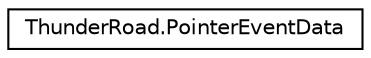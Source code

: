 digraph "Graphical Class Hierarchy"
{
 // LATEX_PDF_SIZE
  edge [fontname="Helvetica",fontsize="10",labelfontname="Helvetica",labelfontsize="10"];
  node [fontname="Helvetica",fontsize="10",shape=record];
  rankdir="LR";
  Node0 [label="ThunderRoad.PointerEventData",height=0.2,width=0.4,color="black", fillcolor="white", style="filled",URL="$class_thunder_road_1_1_pointer_event_data.html",tooltip="Class PointerEventData. Implements the ThunderRoad.PointerEventData"];
}
